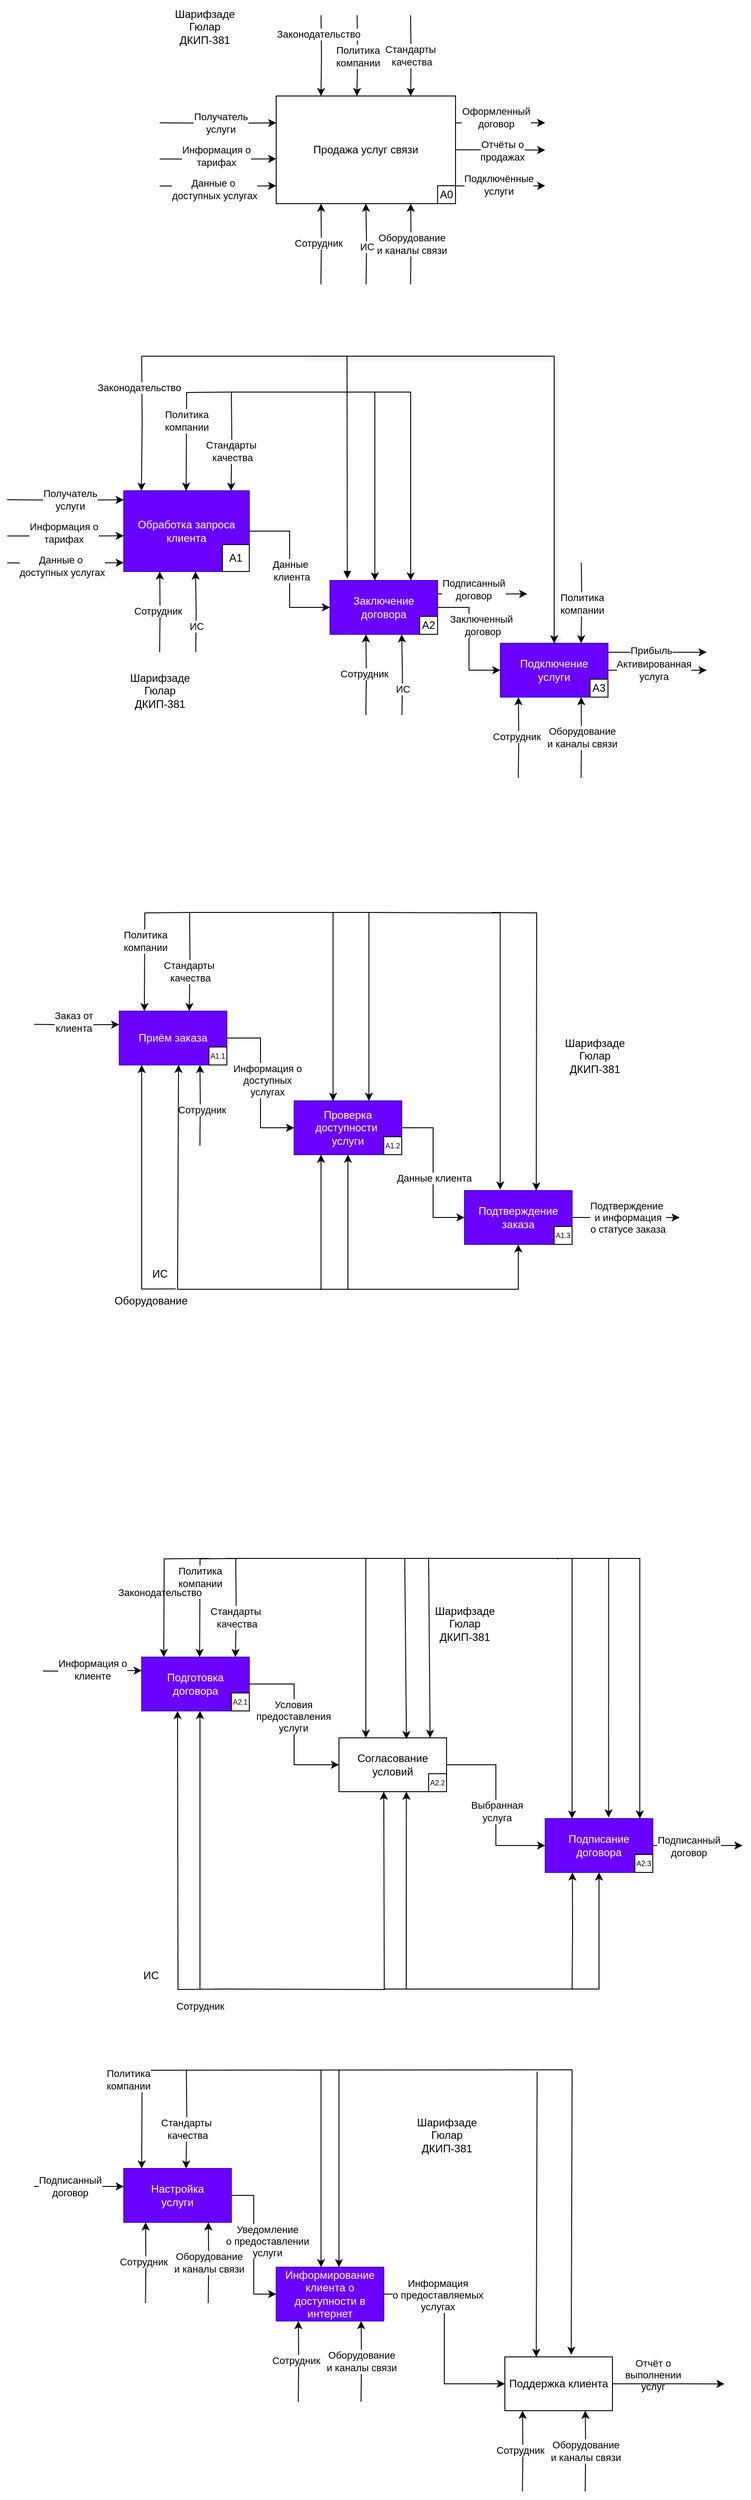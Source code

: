 <mxfile version="28.2.5">
  <diagram name="Страница — 1" id="G3icOcQDuMeUskTKLDhX">
    <mxGraphModel dx="1042" dy="572" grid="1" gridSize="10" guides="1" tooltips="1" connect="1" arrows="1" fold="1" page="1" pageScale="1" pageWidth="827" pageHeight="1169" math="0" shadow="0">
      <root>
        <mxCell id="0" />
        <mxCell id="1" parent="0" />
        <mxCell id="h8fee2QqCHXYw3uw9ic9-6" style="edgeStyle=orthogonalEdgeStyle;rounded=0;orthogonalLoop=1;jettySize=auto;html=1;exitX=0;exitY=0.25;exitDx=0;exitDy=0;entryX=0;entryY=0.25;entryDx=0;entryDy=0;" parent="1" target="h8fee2QqCHXYw3uw9ic9-1" edge="1">
          <mxGeometry relative="1" as="geometry">
            <mxPoint x="180" y="219.889" as="sourcePoint" />
          </mxGeometry>
        </mxCell>
        <mxCell id="h8fee2QqCHXYw3uw9ic9-7" value="Получатель&lt;div&gt;услуги&lt;/div&gt;" style="edgeLabel;html=1;align=center;verticalAlign=middle;resizable=0;points=[];" parent="h8fee2QqCHXYw3uw9ic9-6" vertex="1" connectable="0">
          <mxGeometry x="0.04" relative="1" as="geometry">
            <mxPoint as="offset" />
          </mxGeometry>
        </mxCell>
        <mxCell id="h8fee2QqCHXYw3uw9ic9-8" style="edgeStyle=orthogonalEdgeStyle;rounded=0;orthogonalLoop=1;jettySize=auto;html=1;exitX=0;exitY=0.5;exitDx=0;exitDy=0;entryX=0;entryY=0.5;entryDx=0;entryDy=0;" parent="1" edge="1">
          <mxGeometry relative="1" as="geometry">
            <mxPoint x="310" y="260" as="targetPoint" />
            <mxPoint x="180" y="260.259" as="sourcePoint" />
            <Array as="points">
              <mxPoint x="280" y="260" />
              <mxPoint x="280" y="260" />
            </Array>
          </mxGeometry>
        </mxCell>
        <mxCell id="h8fee2QqCHXYw3uw9ic9-10" value="Информация о&lt;div&gt;тарифах&lt;/div&gt;" style="edgeLabel;html=1;align=center;verticalAlign=middle;resizable=0;points=[];" parent="h8fee2QqCHXYw3uw9ic9-8" vertex="1" connectable="0">
          <mxGeometry x="-0.038" y="4" relative="1" as="geometry">
            <mxPoint as="offset" />
          </mxGeometry>
        </mxCell>
        <mxCell id="h8fee2QqCHXYw3uw9ic9-12" style="edgeStyle=orthogonalEdgeStyle;rounded=0;orthogonalLoop=1;jettySize=auto;html=1;exitX=0.75;exitY=0;exitDx=0;exitDy=0;entryX=0.75;entryY=0;entryDx=0;entryDy=0;" parent="1" target="h8fee2QqCHXYw3uw9ic9-1" edge="1">
          <mxGeometry relative="1" as="geometry">
            <mxPoint x="459.889" y="100" as="sourcePoint" />
          </mxGeometry>
        </mxCell>
        <mxCell id="h8fee2QqCHXYw3uw9ic9-13" value="Стандарты&amp;nbsp;&lt;div&gt;качества&lt;/div&gt;" style="edgeLabel;html=1;align=center;verticalAlign=middle;resizable=0;points=[];" parent="h8fee2QqCHXYw3uw9ic9-12" vertex="1" connectable="0">
          <mxGeometry x="-0.013" relative="1" as="geometry">
            <mxPoint as="offset" />
          </mxGeometry>
        </mxCell>
        <mxCell id="h8fee2QqCHXYw3uw9ic9-14" style="edgeStyle=orthogonalEdgeStyle;rounded=0;orthogonalLoop=1;jettySize=auto;html=1;exitX=0.5;exitY=0;exitDx=0;exitDy=0;entryX=0.5;entryY=0;entryDx=0;entryDy=0;" parent="1" edge="1">
          <mxGeometry relative="1" as="geometry">
            <mxPoint x="400" y="190" as="targetPoint" />
            <mxPoint x="400.259" y="100" as="sourcePoint" />
          </mxGeometry>
        </mxCell>
        <mxCell id="h8fee2QqCHXYw3uw9ic9-16" value="Политика&lt;div&gt;компании&lt;/div&gt;" style="edgeLabel;html=1;align=center;verticalAlign=middle;resizable=0;points=[];" parent="h8fee2QqCHXYw3uw9ic9-14" vertex="1" connectable="0">
          <mxGeometry x="0.015" relative="1" as="geometry">
            <mxPoint as="offset" />
          </mxGeometry>
        </mxCell>
        <mxCell id="h8fee2QqCHXYw3uw9ic9-15" style="edgeStyle=orthogonalEdgeStyle;rounded=0;orthogonalLoop=1;jettySize=auto;html=1;exitX=0.25;exitY=0;exitDx=0;exitDy=0;entryX=0.25;entryY=0;entryDx=0;entryDy=0;" parent="1" target="h8fee2QqCHXYw3uw9ic9-1" edge="1">
          <mxGeometry relative="1" as="geometry">
            <mxPoint x="360" y="100" as="sourcePoint" />
          </mxGeometry>
        </mxCell>
        <mxCell id="h8fee2QqCHXYw3uw9ic9-17" value="Законодательство" style="edgeLabel;html=1;align=center;verticalAlign=middle;resizable=0;points=[];" parent="h8fee2QqCHXYw3uw9ic9-15" vertex="1" connectable="0">
          <mxGeometry x="-0.532" y="-3" relative="1" as="geometry">
            <mxPoint as="offset" />
          </mxGeometry>
        </mxCell>
        <mxCell id="h8fee2QqCHXYw3uw9ic9-18" style="edgeStyle=orthogonalEdgeStyle;rounded=0;orthogonalLoop=1;jettySize=auto;html=1;exitX=0.25;exitY=1;exitDx=0;exitDy=0;entryX=0.25;entryY=1;entryDx=0;entryDy=0;" parent="1" target="h8fee2QqCHXYw3uw9ic9-1" edge="1">
          <mxGeometry relative="1" as="geometry">
            <mxPoint x="359.889" y="400" as="sourcePoint" />
          </mxGeometry>
        </mxCell>
        <mxCell id="h8fee2QqCHXYw3uw9ic9-19" value="Сотрудник" style="edgeLabel;html=1;align=center;verticalAlign=middle;resizable=0;points=[];" parent="h8fee2QqCHXYw3uw9ic9-18" vertex="1" connectable="0">
          <mxGeometry x="0.031" y="3" relative="1" as="geometry">
            <mxPoint as="offset" />
          </mxGeometry>
        </mxCell>
        <mxCell id="h8fee2QqCHXYw3uw9ic9-20" style="edgeStyle=orthogonalEdgeStyle;rounded=0;orthogonalLoop=1;jettySize=auto;html=1;exitX=0.5;exitY=1;exitDx=0;exitDy=0;entryX=0.5;entryY=1;entryDx=0;entryDy=0;" parent="1" target="h8fee2QqCHXYw3uw9ic9-1" edge="1">
          <mxGeometry relative="1" as="geometry">
            <mxPoint x="410.259" y="400" as="sourcePoint" />
          </mxGeometry>
        </mxCell>
        <mxCell id="h8fee2QqCHXYw3uw9ic9-21" value="ИС" style="edgeLabel;html=1;align=center;verticalAlign=middle;resizable=0;points=[];" parent="h8fee2QqCHXYw3uw9ic9-20" vertex="1" connectable="0">
          <mxGeometry x="0.003" y="3" relative="1" as="geometry">
            <mxPoint as="offset" />
          </mxGeometry>
        </mxCell>
        <mxCell id="h8fee2QqCHXYw3uw9ic9-22" style="edgeStyle=orthogonalEdgeStyle;rounded=0;orthogonalLoop=1;jettySize=auto;html=1;exitX=0.75;exitY=1;exitDx=0;exitDy=0;entryX=0.75;entryY=1;entryDx=0;entryDy=0;" parent="1" target="h8fee2QqCHXYw3uw9ic9-1" edge="1">
          <mxGeometry relative="1" as="geometry">
            <mxPoint x="459.889" y="400" as="sourcePoint" />
          </mxGeometry>
        </mxCell>
        <mxCell id="h8fee2QqCHXYw3uw9ic9-23" value="Оборудование&lt;div&gt;и каналы связи&lt;/div&gt;" style="edgeLabel;html=1;align=center;verticalAlign=middle;resizable=0;points=[];" parent="h8fee2QqCHXYw3uw9ic9-22" vertex="1" connectable="0">
          <mxGeometry x="-0.005" relative="1" as="geometry">
            <mxPoint as="offset" />
          </mxGeometry>
        </mxCell>
        <mxCell id="h8fee2QqCHXYw3uw9ic9-24" style="edgeStyle=orthogonalEdgeStyle;rounded=0;orthogonalLoop=1;jettySize=auto;html=1;exitX=1;exitY=0.25;exitDx=0;exitDy=0;" parent="1" source="h8fee2QqCHXYw3uw9ic9-1" edge="1">
          <mxGeometry relative="1" as="geometry">
            <mxPoint x="610" y="219.889" as="targetPoint" />
          </mxGeometry>
        </mxCell>
        <mxCell id="h8fee2QqCHXYw3uw9ic9-25" value="Оформленный&lt;div&gt;договор&lt;/div&gt;" style="edgeLabel;html=1;align=center;verticalAlign=middle;resizable=0;points=[];" parent="h8fee2QqCHXYw3uw9ic9-24" vertex="1" connectable="0">
          <mxGeometry x="-0.113" y="6" relative="1" as="geometry">
            <mxPoint as="offset" />
          </mxGeometry>
        </mxCell>
        <mxCell id="h8fee2QqCHXYw3uw9ic9-26" style="edgeStyle=orthogonalEdgeStyle;rounded=0;orthogonalLoop=1;jettySize=auto;html=1;exitX=1;exitY=0.5;exitDx=0;exitDy=0;" parent="1" source="h8fee2QqCHXYw3uw9ic9-1" edge="1">
          <mxGeometry relative="1" as="geometry">
            <mxPoint x="610" y="250.259" as="targetPoint" />
          </mxGeometry>
        </mxCell>
        <mxCell id="h8fee2QqCHXYw3uw9ic9-27" value="Отчёты о&lt;div&gt;продажах&lt;/div&gt;" style="edgeLabel;html=1;align=center;verticalAlign=middle;resizable=0;points=[];" parent="h8fee2QqCHXYw3uw9ic9-26" vertex="1" connectable="0">
          <mxGeometry x="0.055" y="2" relative="1" as="geometry">
            <mxPoint y="2" as="offset" />
          </mxGeometry>
        </mxCell>
        <mxCell id="h8fee2QqCHXYw3uw9ic9-28" style="edgeStyle=orthogonalEdgeStyle;rounded=0;orthogonalLoop=1;jettySize=auto;html=1;exitX=1;exitY=0.75;exitDx=0;exitDy=0;" parent="1" edge="1">
          <mxGeometry relative="1" as="geometry">
            <mxPoint x="610" y="289.999" as="targetPoint" />
            <mxPoint x="510" y="290.11" as="sourcePoint" />
          </mxGeometry>
        </mxCell>
        <mxCell id="h8fee2QqCHXYw3uw9ic9-29" value="Подключённые&lt;div&gt;услуги&lt;/div&gt;" style="edgeLabel;html=1;align=center;verticalAlign=middle;resizable=0;points=[];" parent="h8fee2QqCHXYw3uw9ic9-28" vertex="1" connectable="0">
          <mxGeometry x="-0.042" y="2" relative="1" as="geometry">
            <mxPoint as="offset" />
          </mxGeometry>
        </mxCell>
        <mxCell id="h8fee2QqCHXYw3uw9ic9-1" value="Продажа услуг связи" style="rounded=0;whiteSpace=wrap;html=1;" parent="1" vertex="1">
          <mxGeometry x="310" y="190" width="200" height="120" as="geometry" />
        </mxCell>
        <mxCell id="h8fee2QqCHXYw3uw9ic9-9" style="edgeStyle=orthogonalEdgeStyle;rounded=0;orthogonalLoop=1;jettySize=auto;html=1;exitX=0;exitY=0.5;exitDx=0;exitDy=0;" parent="1" edge="1">
          <mxGeometry relative="1" as="geometry">
            <mxPoint x="310" y="290" as="targetPoint" />
            <mxPoint x="180" y="290.259" as="sourcePoint" />
          </mxGeometry>
        </mxCell>
        <mxCell id="h8fee2QqCHXYw3uw9ic9-11" value="Данные о&amp;nbsp;&lt;div&gt;доступных услугах&lt;/div&gt;" style="edgeLabel;html=1;align=center;verticalAlign=middle;resizable=0;points=[];" parent="h8fee2QqCHXYw3uw9ic9-9" vertex="1" connectable="0">
          <mxGeometry x="-0.085" y="-3" relative="1" as="geometry">
            <mxPoint x="1" as="offset" />
          </mxGeometry>
        </mxCell>
        <mxCell id="h8fee2QqCHXYw3uw9ic9-30" value="А0" style="whiteSpace=wrap;html=1;aspect=fixed;" parent="1" vertex="1">
          <mxGeometry x="490" y="290" width="20" height="20" as="geometry" />
        </mxCell>
        <mxCell id="h8fee2QqCHXYw3uw9ic9-31" value="Шарифзаде&lt;div&gt;Гюлар&lt;/div&gt;&lt;div&gt;ДКИП-381&lt;/div&gt;" style="text;html=1;align=center;verticalAlign=middle;resizable=0;points=[];autosize=1;strokeColor=none;fillColor=none;" parent="1" vertex="1">
          <mxGeometry x="185" y="83" width="90" height="60" as="geometry" />
        </mxCell>
        <mxCell id="h8fee2QqCHXYw3uw9ic9-73" style="edgeStyle=orthogonalEdgeStyle;rounded=0;orthogonalLoop=1;jettySize=auto;html=1;exitX=1;exitY=0.5;exitDx=0;exitDy=0;entryX=0;entryY=0.5;entryDx=0;entryDy=0;" parent="1" source="h8fee2QqCHXYw3uw9ic9-32" target="h8fee2QqCHXYw3uw9ic9-35" edge="1">
          <mxGeometry relative="1" as="geometry" />
        </mxCell>
        <mxCell id="h8fee2QqCHXYw3uw9ic9-74" value="Данные&amp;nbsp;&lt;div&gt;клиента&lt;/div&gt;" style="edgeLabel;html=1;align=center;verticalAlign=middle;resizable=0;points=[];" parent="h8fee2QqCHXYw3uw9ic9-73" vertex="1" connectable="0">
          <mxGeometry x="0.015" y="2" relative="1" as="geometry">
            <mxPoint as="offset" />
          </mxGeometry>
        </mxCell>
        <mxCell id="h8fee2QqCHXYw3uw9ic9-32" value="Обработка запроса клиента" style="rounded=0;whiteSpace=wrap;html=1;fillColor=#6a00ff;fontColor=#ffffff;strokeColor=#3700CC;" parent="1" vertex="1">
          <mxGeometry x="140" y="630" width="140" height="90" as="geometry" />
        </mxCell>
        <mxCell id="h8fee2QqCHXYw3uw9ic9-67" style="edgeStyle=orthogonalEdgeStyle;rounded=0;orthogonalLoop=1;jettySize=auto;html=1;exitX=1;exitY=0.5;exitDx=0;exitDy=0;" parent="1" edge="1">
          <mxGeometry relative="1" as="geometry">
            <mxPoint x="790" y="810" as="targetPoint" />
            <mxPoint x="680" y="810" as="sourcePoint" />
          </mxGeometry>
        </mxCell>
        <mxCell id="h8fee2QqCHXYw3uw9ic9-68" value="Прибыль" style="edgeLabel;html=1;align=center;verticalAlign=middle;resizable=0;points=[];" parent="h8fee2QqCHXYw3uw9ic9-67" vertex="1" connectable="0">
          <mxGeometry x="-0.136" y="2" relative="1" as="geometry">
            <mxPoint as="offset" />
          </mxGeometry>
        </mxCell>
        <mxCell id="h8fee2QqCHXYw3uw9ic9-69" style="edgeStyle=orthogonalEdgeStyle;rounded=0;orthogonalLoop=1;jettySize=auto;html=1;exitX=1;exitY=0.5;exitDx=0;exitDy=0;" parent="1" source="h8fee2QqCHXYw3uw9ic9-34" edge="1">
          <mxGeometry relative="1" as="geometry">
            <mxPoint x="790" y="830" as="targetPoint" />
          </mxGeometry>
        </mxCell>
        <mxCell id="h8fee2QqCHXYw3uw9ic9-70" value="Активированная&lt;div&gt;услуга&lt;/div&gt;" style="edgeLabel;html=1;align=center;verticalAlign=middle;resizable=0;points=[];" parent="h8fee2QqCHXYw3uw9ic9-69" vertex="1" connectable="0">
          <mxGeometry x="-0.084" y="2" relative="1" as="geometry">
            <mxPoint y="2" as="offset" />
          </mxGeometry>
        </mxCell>
        <mxCell id="h8fee2QqCHXYw3uw9ic9-34" value="Подключение&lt;div&gt;услуги&lt;/div&gt;" style="rounded=0;whiteSpace=wrap;html=1;fillColor=#6a00ff;fontColor=#ffffff;strokeColor=#3700CC;" parent="1" vertex="1">
          <mxGeometry x="560" y="800" width="120" height="60" as="geometry" />
        </mxCell>
        <mxCell id="h8fee2QqCHXYw3uw9ic9-71" style="edgeStyle=orthogonalEdgeStyle;rounded=0;orthogonalLoop=1;jettySize=auto;html=1;exitX=1;exitY=0.25;exitDx=0;exitDy=0;" parent="1" source="h8fee2QqCHXYw3uw9ic9-35" edge="1">
          <mxGeometry relative="1" as="geometry">
            <mxPoint x="590" y="745" as="targetPoint" />
          </mxGeometry>
        </mxCell>
        <mxCell id="h8fee2QqCHXYw3uw9ic9-72" value="Подписанный&lt;div&gt;договор&lt;/div&gt;" style="edgeLabel;html=1;align=center;verticalAlign=middle;resizable=0;points=[];" parent="h8fee2QqCHXYw3uw9ic9-71" vertex="1" connectable="0">
          <mxGeometry x="-0.105" y="2" relative="1" as="geometry">
            <mxPoint x="-5" y="-3" as="offset" />
          </mxGeometry>
        </mxCell>
        <mxCell id="h8fee2QqCHXYw3uw9ic9-76" style="edgeStyle=orthogonalEdgeStyle;rounded=0;orthogonalLoop=1;jettySize=auto;html=1;exitX=1;exitY=0.5;exitDx=0;exitDy=0;entryX=0;entryY=0.5;entryDx=0;entryDy=0;" parent="1" source="h8fee2QqCHXYw3uw9ic9-35" target="h8fee2QqCHXYw3uw9ic9-34" edge="1">
          <mxGeometry relative="1" as="geometry" />
        </mxCell>
        <mxCell id="h8fee2QqCHXYw3uw9ic9-78" value="Заключенный&amp;nbsp;&lt;div&gt;договор&lt;/div&gt;" style="edgeLabel;html=1;align=center;verticalAlign=middle;resizable=0;points=[];" parent="h8fee2QqCHXYw3uw9ic9-76" vertex="1" connectable="0">
          <mxGeometry x="-0.023" y="-2" relative="1" as="geometry">
            <mxPoint x="17" y="-14" as="offset" />
          </mxGeometry>
        </mxCell>
        <mxCell id="h8fee2QqCHXYw3uw9ic9-35" value="Заключение договора" style="rounded=0;whiteSpace=wrap;html=1;fillColor=#6a00ff;fontColor=#ffffff;strokeColor=#3700CC;" parent="1" vertex="1">
          <mxGeometry x="370" y="730" width="120" height="60" as="geometry" />
        </mxCell>
        <mxCell id="h8fee2QqCHXYw3uw9ic9-89" style="edgeStyle=orthogonalEdgeStyle;rounded=0;orthogonalLoop=1;jettySize=auto;html=1;exitX=0;exitY=0.25;exitDx=0;exitDy=0;entryX=0;entryY=0.25;entryDx=0;entryDy=0;" parent="1" target="h8fee2QqCHXYw3uw9ic9-37" edge="1">
          <mxGeometry relative="1" as="geometry">
            <mxPoint x="40" y="1224.739" as="sourcePoint" />
          </mxGeometry>
        </mxCell>
        <mxCell id="h8fee2QqCHXYw3uw9ic9-90" value="Заказ от&lt;div&gt;клиента&lt;/div&gt;" style="edgeLabel;html=1;align=center;verticalAlign=middle;resizable=0;points=[];" parent="h8fee2QqCHXYw3uw9ic9-89" vertex="1" connectable="0">
          <mxGeometry x="-0.1" y="3" relative="1" as="geometry">
            <mxPoint x="1" as="offset" />
          </mxGeometry>
        </mxCell>
        <mxCell id="h8fee2QqCHXYw3uw9ic9-91" style="edgeStyle=orthogonalEdgeStyle;rounded=0;orthogonalLoop=1;jettySize=auto;html=1;exitX=1;exitY=0.5;exitDx=0;exitDy=0;entryX=0;entryY=0.5;entryDx=0;entryDy=0;" parent="1" source="h8fee2QqCHXYw3uw9ic9-37" target="h8fee2QqCHXYw3uw9ic9-87" edge="1">
          <mxGeometry relative="1" as="geometry" />
        </mxCell>
        <mxCell id="h8fee2QqCHXYw3uw9ic9-92" value="Информация о&lt;div&gt;доступных&lt;/div&gt;&lt;div&gt;услугах&lt;/div&gt;" style="edgeLabel;html=1;align=center;verticalAlign=middle;resizable=0;points=[];" parent="h8fee2QqCHXYw3uw9ic9-91" vertex="1" connectable="0">
          <mxGeometry x="-0.034" relative="1" as="geometry">
            <mxPoint x="7" as="offset" />
          </mxGeometry>
        </mxCell>
        <mxCell id="h8fee2QqCHXYw3uw9ic9-112" style="edgeStyle=orthogonalEdgeStyle;rounded=0;orthogonalLoop=1;jettySize=auto;html=1;exitX=0.75;exitY=1;exitDx=0;exitDy=0;entryX=0.75;entryY=1;entryDx=0;entryDy=0;" parent="1" target="h8fee2QqCHXYw3uw9ic9-37" edge="1">
          <mxGeometry relative="1" as="geometry">
            <mxPoint x="224.923" y="1360" as="sourcePoint" />
          </mxGeometry>
        </mxCell>
        <mxCell id="h8fee2QqCHXYw3uw9ic9-113" value="Сотрудник" style="edgeLabel;html=1;align=center;verticalAlign=middle;resizable=0;points=[];" parent="h8fee2QqCHXYw3uw9ic9-112" vertex="1" connectable="0">
          <mxGeometry x="-0.108" y="-1" relative="1" as="geometry">
            <mxPoint as="offset" />
          </mxGeometry>
        </mxCell>
        <mxCell id="h8fee2QqCHXYw3uw9ic9-37" value="Приём заказа" style="rounded=0;whiteSpace=wrap;html=1;fillColor=#6a00ff;fontColor=#ffffff;strokeColor=#3700CC;" parent="1" vertex="1">
          <mxGeometry x="135" y="1210" width="120" height="60" as="geometry" />
        </mxCell>
        <mxCell id="h8fee2QqCHXYw3uw9ic9-38" style="edgeStyle=orthogonalEdgeStyle;rounded=0;orthogonalLoop=1;jettySize=auto;html=1;exitX=0;exitY=0.25;exitDx=0;exitDy=0;entryX=0;entryY=0.25;entryDx=0;entryDy=0;" parent="1" edge="1">
          <mxGeometry relative="1" as="geometry">
            <mxPoint x="140" y="640.111" as="targetPoint" />
            <mxPoint x="10" y="640" as="sourcePoint" />
          </mxGeometry>
        </mxCell>
        <mxCell id="h8fee2QqCHXYw3uw9ic9-40" style="edgeStyle=orthogonalEdgeStyle;rounded=0;orthogonalLoop=1;jettySize=auto;html=1;exitX=0;exitY=0.5;exitDx=0;exitDy=0;entryX=0;entryY=0.5;entryDx=0;entryDy=0;" parent="1" edge="1">
          <mxGeometry relative="1" as="geometry">
            <mxPoint x="140" y="680.111" as="targetPoint" />
            <mxPoint x="10" y="680.37" as="sourcePoint" />
            <Array as="points">
              <mxPoint x="110" y="680.111" />
              <mxPoint x="110" y="680.111" />
            </Array>
          </mxGeometry>
        </mxCell>
        <mxCell id="h8fee2QqCHXYw3uw9ic9-41" value="Информация о&lt;div&gt;тарифах&lt;/div&gt;" style="edgeLabel;html=1;align=center;verticalAlign=middle;resizable=0;points=[];" parent="h8fee2QqCHXYw3uw9ic9-40" vertex="1" connectable="0">
          <mxGeometry x="-0.038" y="4" relative="1" as="geometry">
            <mxPoint as="offset" />
          </mxGeometry>
        </mxCell>
        <mxCell id="h8fee2QqCHXYw3uw9ic9-42" style="edgeStyle=orthogonalEdgeStyle;rounded=0;orthogonalLoop=1;jettySize=auto;html=1;exitX=0;exitY=0.5;exitDx=0;exitDy=0;" parent="1" edge="1">
          <mxGeometry relative="1" as="geometry">
            <mxPoint x="140" y="710.111" as="targetPoint" />
            <mxPoint x="10" y="710.37" as="sourcePoint" />
          </mxGeometry>
        </mxCell>
        <mxCell id="h8fee2QqCHXYw3uw9ic9-43" value="Данные о&amp;nbsp;&lt;div&gt;доступных услугах&lt;/div&gt;" style="edgeLabel;html=1;align=center;verticalAlign=middle;resizable=0;points=[];" parent="h8fee2QqCHXYw3uw9ic9-42" vertex="1" connectable="0">
          <mxGeometry x="-0.085" y="-3" relative="1" as="geometry">
            <mxPoint x="1" as="offset" />
          </mxGeometry>
        </mxCell>
        <mxCell id="h8fee2QqCHXYw3uw9ic9-44" style="edgeStyle=orthogonalEdgeStyle;rounded=0;orthogonalLoop=1;jettySize=auto;html=1;entryX=0.75;entryY=0;entryDx=0;entryDy=0;" parent="1" edge="1">
          <mxGeometry relative="1" as="geometry">
            <mxPoint x="259.69" y="630" as="targetPoint" />
            <mxPoint x="260" y="520" as="sourcePoint" />
          </mxGeometry>
        </mxCell>
        <mxCell id="h8fee2QqCHXYw3uw9ic9-45" value="Стандарты&amp;nbsp;&lt;div&gt;качества&lt;/div&gt;" style="edgeLabel;html=1;align=center;verticalAlign=middle;resizable=0;points=[];" parent="h8fee2QqCHXYw3uw9ic9-44" vertex="1" connectable="0">
          <mxGeometry x="-0.013" relative="1" as="geometry">
            <mxPoint y="11" as="offset" />
          </mxGeometry>
        </mxCell>
        <mxCell id="h8fee2QqCHXYw3uw9ic9-46" style="edgeStyle=orthogonalEdgeStyle;rounded=0;orthogonalLoop=1;jettySize=auto;html=1;entryX=0.5;entryY=0;entryDx=0;entryDy=0;" parent="1" edge="1">
          <mxGeometry relative="1" as="geometry">
            <mxPoint x="420.02" y="730" as="targetPoint" />
            <mxPoint x="420" y="520" as="sourcePoint" />
          </mxGeometry>
        </mxCell>
        <mxCell id="h8fee2QqCHXYw3uw9ic9-48" style="edgeStyle=orthogonalEdgeStyle;rounded=0;orthogonalLoop=1;jettySize=auto;html=1;entryX=0.25;entryY=0;entryDx=0;entryDy=0;" parent="1" edge="1">
          <mxGeometry relative="1" as="geometry">
            <mxPoint x="159.69" y="630" as="targetPoint" />
            <mxPoint x="160" y="480" as="sourcePoint" />
          </mxGeometry>
        </mxCell>
        <mxCell id="h8fee2QqCHXYw3uw9ic9-49" value="Законодательство" style="edgeLabel;html=1;align=center;verticalAlign=middle;resizable=0;points=[];" parent="h8fee2QqCHXYw3uw9ic9-48" vertex="1" connectable="0">
          <mxGeometry x="-0.532" y="-3" relative="1" as="geometry">
            <mxPoint as="offset" />
          </mxGeometry>
        </mxCell>
        <mxCell id="h8fee2QqCHXYw3uw9ic9-50" value="" style="endArrow=block;html=1;rounded=0;entryX=0.161;entryY=-0.033;entryDx=0;entryDy=0;entryPerimeter=0;endFill=1;" parent="1" target="h8fee2QqCHXYw3uw9ic9-35" edge="1">
          <mxGeometry width="50" height="50" relative="1" as="geometry">
            <mxPoint x="160" y="480" as="sourcePoint" />
            <mxPoint x="420" y="480" as="targetPoint" />
            <Array as="points">
              <mxPoint x="389" y="480" />
            </Array>
          </mxGeometry>
        </mxCell>
        <mxCell id="h8fee2QqCHXYw3uw9ic9-51" style="edgeStyle=orthogonalEdgeStyle;rounded=0;orthogonalLoop=1;jettySize=auto;html=1;exitX=0.5;exitY=0;exitDx=0;exitDy=0;entryX=0.5;entryY=0;entryDx=0;entryDy=0;" parent="1" edge="1">
          <mxGeometry relative="1" as="geometry">
            <mxPoint x="650" y="800" as="targetPoint" />
            <mxPoint x="650.259" y="710" as="sourcePoint" />
          </mxGeometry>
        </mxCell>
        <mxCell id="h8fee2QqCHXYw3uw9ic9-52" value="Политика&lt;div&gt;компании&lt;/div&gt;" style="edgeLabel;html=1;align=center;verticalAlign=middle;resizable=0;points=[];" parent="h8fee2QqCHXYw3uw9ic9-51" vertex="1" connectable="0">
          <mxGeometry x="0.015" relative="1" as="geometry">
            <mxPoint as="offset" />
          </mxGeometry>
        </mxCell>
        <mxCell id="h8fee2QqCHXYw3uw9ic9-55" style="edgeStyle=orthogonalEdgeStyle;rounded=0;orthogonalLoop=1;jettySize=auto;html=1;exitX=0.25;exitY=1;exitDx=0;exitDy=0;entryX=0.25;entryY=1;entryDx=0;entryDy=0;" parent="1" edge="1">
          <mxGeometry relative="1" as="geometry">
            <mxPoint x="180.111" y="720" as="targetPoint" />
            <mxPoint x="180" y="810" as="sourcePoint" />
          </mxGeometry>
        </mxCell>
        <mxCell id="h8fee2QqCHXYw3uw9ic9-56" value="Сотрудник" style="edgeLabel;html=1;align=center;verticalAlign=middle;resizable=0;points=[];" parent="h8fee2QqCHXYw3uw9ic9-55" vertex="1" connectable="0">
          <mxGeometry x="0.031" y="3" relative="1" as="geometry">
            <mxPoint as="offset" />
          </mxGeometry>
        </mxCell>
        <mxCell id="h8fee2QqCHXYw3uw9ic9-57" style="edgeStyle=orthogonalEdgeStyle;rounded=0;orthogonalLoop=1;jettySize=auto;html=1;exitX=0.5;exitY=1;exitDx=0;exitDy=0;entryX=0.5;entryY=1;entryDx=0;entryDy=0;" parent="1" edge="1">
          <mxGeometry relative="1" as="geometry">
            <mxPoint x="450.001" y="790" as="targetPoint" />
            <mxPoint x="450.26" y="880" as="sourcePoint" />
          </mxGeometry>
        </mxCell>
        <mxCell id="h8fee2QqCHXYw3uw9ic9-58" value="ИС" style="edgeLabel;html=1;align=center;verticalAlign=middle;resizable=0;points=[];" parent="h8fee2QqCHXYw3uw9ic9-57" vertex="1" connectable="0">
          <mxGeometry x="0.003" y="3" relative="1" as="geometry">
            <mxPoint x="3" y="16" as="offset" />
          </mxGeometry>
        </mxCell>
        <mxCell id="h8fee2QqCHXYw3uw9ic9-59" style="edgeStyle=orthogonalEdgeStyle;rounded=0;orthogonalLoop=1;jettySize=auto;html=1;exitX=0.75;exitY=1;exitDx=0;exitDy=0;entryX=0.75;entryY=1;entryDx=0;entryDy=0;" parent="1" edge="1">
          <mxGeometry relative="1" as="geometry">
            <mxPoint x="650.111" y="860" as="targetPoint" />
            <mxPoint x="650.0" y="950" as="sourcePoint" />
          </mxGeometry>
        </mxCell>
        <mxCell id="h8fee2QqCHXYw3uw9ic9-60" value="Оборудование&lt;div&gt;и каналы связи&lt;/div&gt;" style="edgeLabel;html=1;align=center;verticalAlign=middle;resizable=0;points=[];" parent="h8fee2QqCHXYw3uw9ic9-59" vertex="1" connectable="0">
          <mxGeometry x="-0.005" relative="1" as="geometry">
            <mxPoint as="offset" />
          </mxGeometry>
        </mxCell>
        <mxCell id="h8fee2QqCHXYw3uw9ic9-61" style="edgeStyle=orthogonalEdgeStyle;rounded=0;orthogonalLoop=1;jettySize=auto;html=1;exitX=0.25;exitY=1;exitDx=0;exitDy=0;entryX=0.25;entryY=1;entryDx=0;entryDy=0;" parent="1" edge="1">
          <mxGeometry relative="1" as="geometry">
            <mxPoint x="410.111" y="790" as="targetPoint" />
            <mxPoint x="410" y="880" as="sourcePoint" />
          </mxGeometry>
        </mxCell>
        <mxCell id="h8fee2QqCHXYw3uw9ic9-62" value="Сотрудник" style="edgeLabel;html=1;align=center;verticalAlign=middle;resizable=0;points=[];" parent="h8fee2QqCHXYw3uw9ic9-61" vertex="1" connectable="0">
          <mxGeometry x="0.031" y="3" relative="1" as="geometry">
            <mxPoint as="offset" />
          </mxGeometry>
        </mxCell>
        <mxCell id="h8fee2QqCHXYw3uw9ic9-63" style="edgeStyle=orthogonalEdgeStyle;rounded=0;orthogonalLoop=1;jettySize=auto;html=1;exitX=0.25;exitY=1;exitDx=0;exitDy=0;entryX=0.25;entryY=1;entryDx=0;entryDy=0;" parent="1" edge="1">
          <mxGeometry relative="1" as="geometry">
            <mxPoint x="580.111" y="860" as="targetPoint" />
            <mxPoint x="580" y="950" as="sourcePoint" />
          </mxGeometry>
        </mxCell>
        <mxCell id="h8fee2QqCHXYw3uw9ic9-64" value="Сотрудник" style="edgeLabel;html=1;align=center;verticalAlign=middle;resizable=0;points=[];" parent="h8fee2QqCHXYw3uw9ic9-63" vertex="1" connectable="0">
          <mxGeometry x="0.031" y="3" relative="1" as="geometry">
            <mxPoint as="offset" />
          </mxGeometry>
        </mxCell>
        <mxCell id="h8fee2QqCHXYw3uw9ic9-65" style="edgeStyle=orthogonalEdgeStyle;rounded=0;orthogonalLoop=1;jettySize=auto;html=1;exitX=0.5;exitY=1;exitDx=0;exitDy=0;entryX=0.5;entryY=1;entryDx=0;entryDy=0;" parent="1" edge="1">
          <mxGeometry relative="1" as="geometry">
            <mxPoint x="220" y="720" as="targetPoint" />
            <mxPoint x="220.259" y="810" as="sourcePoint" />
          </mxGeometry>
        </mxCell>
        <mxCell id="h8fee2QqCHXYw3uw9ic9-66" value="ИС" style="edgeLabel;html=1;align=center;verticalAlign=middle;resizable=0;points=[];" parent="h8fee2QqCHXYw3uw9ic9-65" vertex="1" connectable="0">
          <mxGeometry x="0.003" y="3" relative="1" as="geometry">
            <mxPoint x="3" y="16" as="offset" />
          </mxGeometry>
        </mxCell>
        <mxCell id="h8fee2QqCHXYw3uw9ic9-75" value="Получатель&lt;div&gt;услуги&lt;/div&gt;" style="edgeLabel;html=1;align=center;verticalAlign=middle;resizable=0;points=[];" parent="1" vertex="1" connectable="0">
          <mxGeometry x="80" y="640" as="geometry" />
        </mxCell>
        <mxCell id="h8fee2QqCHXYw3uw9ic9-79" value="" style="endArrow=classic;html=1;rounded=0;entryX=0.5;entryY=0;entryDx=0;entryDy=0;shadow=1;endFill=1;" parent="1" target="h8fee2QqCHXYw3uw9ic9-34" edge="1">
          <mxGeometry width="50" height="50" relative="1" as="geometry">
            <mxPoint x="340" y="480" as="sourcePoint" />
            <mxPoint x="580" y="740" as="targetPoint" />
            <Array as="points">
              <mxPoint x="620" y="480" />
            </Array>
          </mxGeometry>
        </mxCell>
        <mxCell id="h8fee2QqCHXYw3uw9ic9-80" value="" style="endArrow=classic;html=1;rounded=0;entryX=0.75;entryY=0;entryDx=0;entryDy=0;" parent="1" target="h8fee2QqCHXYw3uw9ic9-35" edge="1">
          <mxGeometry width="50" height="50" relative="1" as="geometry">
            <mxPoint x="260" y="520" as="sourcePoint" />
            <mxPoint x="440" y="630" as="targetPoint" />
            <Array as="points">
              <mxPoint x="460" y="520" />
            </Array>
          </mxGeometry>
        </mxCell>
        <mxCell id="h8fee2QqCHXYw3uw9ic9-81" style="edgeStyle=orthogonalEdgeStyle;rounded=0;orthogonalLoop=1;jettySize=auto;html=1;entryX=0.5;entryY=0;entryDx=0;entryDy=0;" parent="1" edge="1">
          <mxGeometry relative="1" as="geometry">
            <mxPoint x="209.6" y="630" as="targetPoint" />
            <mxPoint x="260" y="520" as="sourcePoint" />
          </mxGeometry>
        </mxCell>
        <mxCell id="h8fee2QqCHXYw3uw9ic9-82" value="Политика&lt;div&gt;компании&lt;/div&gt;" style="edgeLabel;html=1;align=center;verticalAlign=middle;resizable=0;points=[];" parent="h8fee2QqCHXYw3uw9ic9-81" vertex="1" connectable="0">
          <mxGeometry x="0.015" relative="1" as="geometry">
            <mxPoint as="offset" />
          </mxGeometry>
        </mxCell>
        <mxCell id="h8fee2QqCHXYw3uw9ic9-83" value="Шарифзаде&lt;div&gt;Гюлар&lt;/div&gt;&lt;div&gt;ДКИП-381&lt;/div&gt;" style="text;html=1;align=center;verticalAlign=middle;resizable=0;points=[];autosize=1;strokeColor=none;fillColor=none;" parent="1" vertex="1">
          <mxGeometry x="135" y="823" width="90" height="60" as="geometry" />
        </mxCell>
        <mxCell id="h8fee2QqCHXYw3uw9ic9-84" value="А1" style="whiteSpace=wrap;html=1;aspect=fixed;" parent="1" vertex="1">
          <mxGeometry x="250" y="690" width="30" height="30" as="geometry" />
        </mxCell>
        <mxCell id="h8fee2QqCHXYw3uw9ic9-85" value="А2" style="whiteSpace=wrap;html=1;aspect=fixed;" parent="1" vertex="1">
          <mxGeometry x="470" y="770" width="20" height="20" as="geometry" />
        </mxCell>
        <mxCell id="h8fee2QqCHXYw3uw9ic9-86" value="А3" style="whiteSpace=wrap;html=1;aspect=fixed;" parent="1" vertex="1">
          <mxGeometry x="660" y="840" width="20" height="20" as="geometry" />
        </mxCell>
        <mxCell id="h8fee2QqCHXYw3uw9ic9-93" style="edgeStyle=orthogonalEdgeStyle;rounded=0;orthogonalLoop=1;jettySize=auto;html=1;exitX=1;exitY=0.5;exitDx=0;exitDy=0;entryX=0;entryY=0.5;entryDx=0;entryDy=0;" parent="1" source="h8fee2QqCHXYw3uw9ic9-87" target="h8fee2QqCHXYw3uw9ic9-88" edge="1">
          <mxGeometry relative="1" as="geometry" />
        </mxCell>
        <mxCell id="h8fee2QqCHXYw3uw9ic9-94" value="Данные клиента" style="edgeLabel;html=1;align=center;verticalAlign=middle;resizable=0;points=[];" parent="h8fee2QqCHXYw3uw9ic9-93" vertex="1" connectable="0">
          <mxGeometry x="0.067" y="1" relative="1" as="geometry">
            <mxPoint as="offset" />
          </mxGeometry>
        </mxCell>
        <mxCell id="h8fee2QqCHXYw3uw9ic9-87" value="Проверка доступности&amp;nbsp;&lt;div&gt;услуги&lt;/div&gt;" style="rounded=0;whiteSpace=wrap;html=1;fillColor=#6a00ff;fontColor=#ffffff;strokeColor=#3700CC;" parent="1" vertex="1">
          <mxGeometry x="330" y="1310" width="120" height="60" as="geometry" />
        </mxCell>
        <mxCell id="h8fee2QqCHXYw3uw9ic9-105" style="edgeStyle=orthogonalEdgeStyle;rounded=0;orthogonalLoop=1;jettySize=auto;html=1;exitX=1;exitY=0.5;exitDx=0;exitDy=0;" parent="1" source="h8fee2QqCHXYw3uw9ic9-88" edge="1">
          <mxGeometry relative="1" as="geometry">
            <mxPoint x="760" y="1440.0" as="targetPoint" />
          </mxGeometry>
        </mxCell>
        <mxCell id="h8fee2QqCHXYw3uw9ic9-106" value="Подтверждение&amp;nbsp;&lt;div&gt;и информация&lt;/div&gt;&lt;div&gt;о статусе заказа&lt;/div&gt;" style="edgeLabel;html=1;align=center;verticalAlign=middle;resizable=0;points=[];" parent="h8fee2QqCHXYw3uw9ic9-105" vertex="1" connectable="0">
          <mxGeometry x="0.041" y="1" relative="1" as="geometry">
            <mxPoint as="offset" />
          </mxGeometry>
        </mxCell>
        <mxCell id="h8fee2QqCHXYw3uw9ic9-88" value="Подтверждение&lt;div&gt;заказа&lt;/div&gt;" style="rounded=0;whiteSpace=wrap;html=1;fillColor=#6a00ff;fontColor=#ffffff;strokeColor=#3700CC;" parent="1" vertex="1">
          <mxGeometry x="520" y="1410" width="120" height="60" as="geometry" />
        </mxCell>
        <mxCell id="h8fee2QqCHXYw3uw9ic9-96" style="edgeStyle=orthogonalEdgeStyle;rounded=0;orthogonalLoop=1;jettySize=auto;html=1;entryX=0.75;entryY=0;entryDx=0;entryDy=0;" parent="1" edge="1">
          <mxGeometry relative="1" as="geometry">
            <mxPoint x="213.09" y="1210" as="targetPoint" />
            <mxPoint x="213.4" y="1100" as="sourcePoint" />
          </mxGeometry>
        </mxCell>
        <mxCell id="h8fee2QqCHXYw3uw9ic9-97" value="Стандарты&amp;nbsp;&lt;div&gt;качества&lt;/div&gt;" style="edgeLabel;html=1;align=center;verticalAlign=middle;resizable=0;points=[];" parent="h8fee2QqCHXYw3uw9ic9-96" vertex="1" connectable="0">
          <mxGeometry x="-0.013" relative="1" as="geometry">
            <mxPoint y="11" as="offset" />
          </mxGeometry>
        </mxCell>
        <mxCell id="h8fee2QqCHXYw3uw9ic9-98" style="edgeStyle=orthogonalEdgeStyle;rounded=0;orthogonalLoop=1;jettySize=auto;html=1;entryX=0.5;entryY=0;entryDx=0;entryDy=0;" parent="1" edge="1">
          <mxGeometry relative="1" as="geometry">
            <mxPoint x="373.42" y="1310" as="targetPoint" />
            <mxPoint x="373.4" y="1100" as="sourcePoint" />
          </mxGeometry>
        </mxCell>
        <mxCell id="h8fee2QqCHXYw3uw9ic9-99" value="" style="endArrow=classic;html=1;rounded=0;entryX=0.75;entryY=0;entryDx=0;entryDy=0;" parent="1" edge="1">
          <mxGeometry width="50" height="50" relative="1" as="geometry">
            <mxPoint x="213.4" y="1100" as="sourcePoint" />
            <mxPoint x="413.4" y="1310" as="targetPoint" />
            <Array as="points">
              <mxPoint x="413.4" y="1100" />
            </Array>
          </mxGeometry>
        </mxCell>
        <mxCell id="h8fee2QqCHXYw3uw9ic9-100" style="edgeStyle=orthogonalEdgeStyle;rounded=0;orthogonalLoop=1;jettySize=auto;html=1;entryX=0.5;entryY=0;entryDx=0;entryDy=0;" parent="1" edge="1">
          <mxGeometry relative="1" as="geometry">
            <mxPoint x="163" y="1210" as="targetPoint" />
            <mxPoint x="213.4" y="1100" as="sourcePoint" />
          </mxGeometry>
        </mxCell>
        <mxCell id="h8fee2QqCHXYw3uw9ic9-101" value="Политика&lt;div&gt;компании&lt;/div&gt;" style="edgeLabel;html=1;align=center;verticalAlign=middle;resizable=0;points=[];" parent="h8fee2QqCHXYw3uw9ic9-100" vertex="1" connectable="0">
          <mxGeometry x="0.015" relative="1" as="geometry">
            <mxPoint as="offset" />
          </mxGeometry>
        </mxCell>
        <mxCell id="h8fee2QqCHXYw3uw9ic9-103" style="edgeStyle=orthogonalEdgeStyle;rounded=0;orthogonalLoop=1;jettySize=auto;html=1;entryX=0.332;entryY=-0.019;entryDx=0;entryDy=0;entryPerimeter=0;" parent="1" target="h8fee2QqCHXYw3uw9ic9-88" edge="1">
          <mxGeometry relative="1" as="geometry">
            <mxPoint x="560" y="1360" as="targetPoint" />
            <mxPoint x="410" y="1100" as="sourcePoint" />
          </mxGeometry>
        </mxCell>
        <mxCell id="h8fee2QqCHXYw3uw9ic9-104" style="edgeStyle=orthogonalEdgeStyle;rounded=0;orthogonalLoop=1;jettySize=auto;html=1;entryX=0.5;entryY=0;entryDx=0;entryDy=0;" parent="1" edge="1">
          <mxGeometry relative="1" as="geometry">
            <mxPoint x="600.02" y="1410" as="targetPoint" />
            <mxPoint x="550" y="1100" as="sourcePoint" />
          </mxGeometry>
        </mxCell>
        <mxCell id="h8fee2QqCHXYw3uw9ic9-107" value="" style="endArrow=classic;startArrow=classic;html=1;rounded=0;exitX=0.551;exitY=0.997;exitDx=0;exitDy=0;entryX=0.5;entryY=1;entryDx=0;entryDy=0;exitPerimeter=0;" parent="1" source="h8fee2QqCHXYw3uw9ic9-37" target="h8fee2QqCHXYw3uw9ic9-88" edge="1">
          <mxGeometry width="50" height="50" relative="1" as="geometry">
            <mxPoint x="340" y="1320" as="sourcePoint" />
            <mxPoint x="390" y="1270" as="targetPoint" />
            <Array as="points">
              <mxPoint x="200" y="1520" />
              <mxPoint x="580" y="1520" />
            </Array>
          </mxGeometry>
        </mxCell>
        <mxCell id="h8fee2QqCHXYw3uw9ic9-108" value="" style="endArrow=classic;html=1;rounded=0;entryX=0.5;entryY=1;entryDx=0;entryDy=0;" parent="1" target="h8fee2QqCHXYw3uw9ic9-87" edge="1">
          <mxGeometry width="50" height="50" relative="1" as="geometry">
            <mxPoint x="390" y="1520" as="sourcePoint" />
            <mxPoint x="390" y="1270" as="targetPoint" />
          </mxGeometry>
        </mxCell>
        <mxCell id="h8fee2QqCHXYw3uw9ic9-109" value="ИС" style="text;html=1;align=center;verticalAlign=middle;resizable=0;points=[];autosize=1;strokeColor=none;fillColor=none;" parent="1" vertex="1">
          <mxGeometry x="160" y="1488" width="40" height="30" as="geometry" />
        </mxCell>
        <mxCell id="h8fee2QqCHXYw3uw9ic9-110" style="edgeStyle=orthogonalEdgeStyle;rounded=0;orthogonalLoop=1;jettySize=auto;html=1;entryX=0.5;entryY=0;entryDx=0;entryDy=0;exitX=0.95;exitY=1.056;exitDx=0;exitDy=0;exitPerimeter=0;" parent="1" source="h8fee2QqCHXYw3uw9ic9-109" edge="1">
          <mxGeometry relative="1" as="geometry">
            <mxPoint x="160.0" y="1270" as="targetPoint" />
            <mxPoint x="160.02" y="1480" as="sourcePoint" />
            <Array as="points">
              <mxPoint x="160" y="1520" />
            </Array>
          </mxGeometry>
        </mxCell>
        <mxCell id="h8fee2QqCHXYw3uw9ic9-111" style="edgeStyle=orthogonalEdgeStyle;rounded=0;orthogonalLoop=1;jettySize=auto;html=1;entryX=0.5;entryY=0;entryDx=0;entryDy=0;" parent="1" edge="1">
          <mxGeometry relative="1" as="geometry">
            <mxPoint x="360" y="1370" as="targetPoint" />
            <mxPoint x="360" y="1520" as="sourcePoint" />
          </mxGeometry>
        </mxCell>
        <mxCell id="h8fee2QqCHXYw3uw9ic9-114" value="Оборудование" style="text;html=1;align=center;verticalAlign=middle;resizable=0;points=[];autosize=1;strokeColor=none;fillColor=none;" parent="1" vertex="1">
          <mxGeometry x="115" y="1518" width="110" height="30" as="geometry" />
        </mxCell>
        <mxCell id="h8fee2QqCHXYw3uw9ic9-115" value="А1.1" style="whiteSpace=wrap;html=1;aspect=fixed;fontSize=8;" parent="1" vertex="1">
          <mxGeometry x="235" y="1250" width="20" height="20" as="geometry" />
        </mxCell>
        <mxCell id="h8fee2QqCHXYw3uw9ic9-116" value="А1.2" style="whiteSpace=wrap;html=1;aspect=fixed;fontSize=8;" parent="1" vertex="1">
          <mxGeometry x="430" y="1350" width="20" height="20" as="geometry" />
        </mxCell>
        <mxCell id="h8fee2QqCHXYw3uw9ic9-117" value="А1.3" style="whiteSpace=wrap;html=1;aspect=fixed;fontSize=8;" parent="1" vertex="1">
          <mxGeometry x="620" y="1450" width="20" height="20" as="geometry" />
        </mxCell>
        <mxCell id="h8fee2QqCHXYw3uw9ic9-118" value="Шарифзаде&lt;div&gt;Гюлар&lt;/div&gt;&lt;div&gt;ДКИП-381&lt;/div&gt;" style="text;html=1;align=center;verticalAlign=middle;resizable=0;points=[];autosize=1;strokeColor=none;fillColor=none;" parent="1" vertex="1">
          <mxGeometry x="620" y="1230" width="90" height="60" as="geometry" />
        </mxCell>
        <mxCell id="h8fee2QqCHXYw3uw9ic9-122" style="edgeStyle=orthogonalEdgeStyle;rounded=0;orthogonalLoop=1;jettySize=auto;html=1;exitX=0;exitY=0.25;exitDx=0;exitDy=0;entryX=0;entryY=0.25;entryDx=0;entryDy=0;" parent="1" target="h8fee2QqCHXYw3uw9ic9-119" edge="1">
          <mxGeometry relative="1" as="geometry">
            <mxPoint x="50" y="1945.455" as="sourcePoint" />
          </mxGeometry>
        </mxCell>
        <mxCell id="h8fee2QqCHXYw3uw9ic9-123" value="Информация о&lt;div&gt;клиенте&lt;/div&gt;" style="edgeLabel;html=1;align=center;verticalAlign=middle;resizable=0;points=[];" parent="h8fee2QqCHXYw3uw9ic9-122" vertex="1" connectable="0">
          <mxGeometry x="-0.021" y="2" relative="1" as="geometry">
            <mxPoint as="offset" />
          </mxGeometry>
        </mxCell>
        <mxCell id="h8fee2QqCHXYw3uw9ic9-124" style="edgeStyle=orthogonalEdgeStyle;rounded=0;orthogonalLoop=1;jettySize=auto;html=1;exitX=1;exitY=0.5;exitDx=0;exitDy=0;entryX=0;entryY=0.5;entryDx=0;entryDy=0;" parent="1" source="h8fee2QqCHXYw3uw9ic9-119" target="h8fee2QqCHXYw3uw9ic9-121" edge="1">
          <mxGeometry relative="1" as="geometry" />
        </mxCell>
        <mxCell id="h8fee2QqCHXYw3uw9ic9-125" value="Условия&lt;div&gt;предоставления&lt;div&gt;услуги&lt;/div&gt;&lt;/div&gt;" style="edgeLabel;html=1;align=center;verticalAlign=middle;resizable=0;points=[];" parent="h8fee2QqCHXYw3uw9ic9-124" vertex="1" connectable="0">
          <mxGeometry x="-0.097" y="-1" relative="1" as="geometry">
            <mxPoint as="offset" />
          </mxGeometry>
        </mxCell>
        <mxCell id="h8fee2QqCHXYw3uw9ic9-119" value="Подготовка&lt;div&gt;договора&lt;/div&gt;" style="rounded=0;whiteSpace=wrap;html=1;fillColor=#6a00ff;fontColor=#ffffff;strokeColor=#3700CC;" parent="1" vertex="1">
          <mxGeometry x="160" y="1930" width="120" height="60" as="geometry" />
        </mxCell>
        <mxCell id="h8fee2QqCHXYw3uw9ic9-159" style="edgeStyle=orthogonalEdgeStyle;rounded=0;orthogonalLoop=1;jettySize=auto;html=1;exitX=1;exitY=0.5;exitDx=0;exitDy=0;" parent="1" source="h8fee2QqCHXYw3uw9ic9-120" edge="1">
          <mxGeometry relative="1" as="geometry">
            <mxPoint x="830" y="2140" as="targetPoint" />
          </mxGeometry>
        </mxCell>
        <mxCell id="h8fee2QqCHXYw3uw9ic9-160" value="Подписанный&lt;div&gt;договор&lt;/div&gt;" style="edgeLabel;html=1;align=center;verticalAlign=middle;resizable=0;points=[];" parent="h8fee2QqCHXYw3uw9ic9-159" vertex="1" connectable="0">
          <mxGeometry x="0.1" y="1" relative="1" as="geometry">
            <mxPoint x="-15" y="1" as="offset" />
          </mxGeometry>
        </mxCell>
        <mxCell id="h8fee2QqCHXYw3uw9ic9-120" value="Подписание&lt;div&gt;договора&lt;/div&gt;" style="rounded=0;whiteSpace=wrap;html=1;fillColor=#6a00ff;fontColor=#ffffff;strokeColor=#3700CC;" parent="1" vertex="1">
          <mxGeometry x="610" y="2110" width="120" height="60" as="geometry" />
        </mxCell>
        <mxCell id="h8fee2QqCHXYw3uw9ic9-126" style="edgeStyle=orthogonalEdgeStyle;rounded=0;orthogonalLoop=1;jettySize=auto;html=1;exitX=1;exitY=0.5;exitDx=0;exitDy=0;entryX=0;entryY=0.5;entryDx=0;entryDy=0;" parent="1" source="h8fee2QqCHXYw3uw9ic9-121" target="h8fee2QqCHXYw3uw9ic9-120" edge="1">
          <mxGeometry relative="1" as="geometry" />
        </mxCell>
        <mxCell id="h8fee2QqCHXYw3uw9ic9-127" value="Выбранная&lt;div&gt;услуга&lt;/div&gt;" style="edgeLabel;html=1;align=center;verticalAlign=middle;resizable=0;points=[];" parent="h8fee2QqCHXYw3uw9ic9-126" vertex="1" connectable="0">
          <mxGeometry x="0.063" y="1" relative="1" as="geometry">
            <mxPoint as="offset" />
          </mxGeometry>
        </mxCell>
        <mxCell id="h8fee2QqCHXYw3uw9ic9-121" value="Согласование&lt;div&gt;условий&lt;/div&gt;" style="rounded=0;whiteSpace=wrap;html=1;" parent="1" vertex="1">
          <mxGeometry x="380" y="2020" width="120" height="60" as="geometry" />
        </mxCell>
        <mxCell id="h8fee2QqCHXYw3uw9ic9-135" style="edgeStyle=orthogonalEdgeStyle;rounded=0;orthogonalLoop=1;jettySize=auto;html=1;entryX=0.75;entryY=0;entryDx=0;entryDy=0;" parent="1" edge="1">
          <mxGeometry relative="1" as="geometry">
            <mxPoint x="264.55" y="1930" as="targetPoint" />
            <mxPoint x="264.86" y="1820" as="sourcePoint" />
          </mxGeometry>
        </mxCell>
        <mxCell id="h8fee2QqCHXYw3uw9ic9-136" value="Стандарты&amp;nbsp;&lt;div&gt;качества&lt;/div&gt;" style="edgeLabel;html=1;align=center;verticalAlign=middle;resizable=0;points=[];" parent="h8fee2QqCHXYw3uw9ic9-135" vertex="1" connectable="0">
          <mxGeometry x="-0.013" relative="1" as="geometry">
            <mxPoint y="11" as="offset" />
          </mxGeometry>
        </mxCell>
        <mxCell id="h8fee2QqCHXYw3uw9ic9-137" style="edgeStyle=orthogonalEdgeStyle;rounded=0;orthogonalLoop=1;jettySize=auto;html=1;entryX=0.25;entryY=0;entryDx=0;entryDy=0;" parent="1" target="h8fee2QqCHXYw3uw9ic9-121" edge="1">
          <mxGeometry relative="1" as="geometry">
            <mxPoint x="413.4" y="2030" as="targetPoint" />
            <mxPoint x="413.38" y="1820" as="sourcePoint" />
            <Array as="points">
              <mxPoint x="410" y="1820" />
            </Array>
          </mxGeometry>
        </mxCell>
        <mxCell id="h8fee2QqCHXYw3uw9ic9-138" value="" style="endArrow=classic;html=1;rounded=0;entryX=0.627;entryY=0.024;entryDx=0;entryDy=0;entryPerimeter=0;" parent="1" target="h8fee2QqCHXYw3uw9ic9-121" edge="1">
          <mxGeometry width="50" height="50" relative="1" as="geometry">
            <mxPoint x="253.38" y="1820" as="sourcePoint" />
            <mxPoint x="453.38" y="2030" as="targetPoint" />
            <Array as="points">
              <mxPoint x="453.38" y="1820" />
            </Array>
          </mxGeometry>
        </mxCell>
        <mxCell id="h8fee2QqCHXYw3uw9ic9-139" style="edgeStyle=orthogonalEdgeStyle;rounded=0;orthogonalLoop=1;jettySize=auto;html=1;entryX=0.5;entryY=0;entryDx=0;entryDy=0;" parent="1" edge="1">
          <mxGeometry relative="1" as="geometry">
            <mxPoint x="224.6" y="1930" as="targetPoint" />
            <mxPoint x="275.0" y="1820" as="sourcePoint" />
          </mxGeometry>
        </mxCell>
        <mxCell id="h8fee2QqCHXYw3uw9ic9-140" value="Политика&lt;div&gt;компании&lt;/div&gt;" style="edgeLabel;html=1;align=center;verticalAlign=middle;resizable=0;points=[];" parent="h8fee2QqCHXYw3uw9ic9-139" vertex="1" connectable="0">
          <mxGeometry x="0.015" relative="1" as="geometry">
            <mxPoint y="-11" as="offset" />
          </mxGeometry>
        </mxCell>
        <mxCell id="h8fee2QqCHXYw3uw9ic9-141" style="edgeStyle=orthogonalEdgeStyle;rounded=0;orthogonalLoop=1;jettySize=auto;html=1;" parent="1" edge="1">
          <mxGeometry relative="1" as="geometry">
            <mxPoint x="640" y="2110" as="targetPoint" />
            <mxPoint x="449.98" y="1820" as="sourcePoint" />
            <Array as="points">
              <mxPoint x="640" y="1820" />
            </Array>
          </mxGeometry>
        </mxCell>
        <mxCell id="h8fee2QqCHXYw3uw9ic9-142" style="edgeStyle=orthogonalEdgeStyle;rounded=0;orthogonalLoop=1;jettySize=auto;html=1;entryX=0.589;entryY=-0.021;entryDx=0;entryDy=0;entryPerimeter=0;" parent="1" target="h8fee2QqCHXYw3uw9ic9-120" edge="1">
          <mxGeometry relative="1" as="geometry">
            <mxPoint x="680" y="2100" as="targetPoint" />
            <mxPoint x="589.98" y="1820" as="sourcePoint" />
            <Array as="points">
              <mxPoint x="681" y="1820" />
            </Array>
          </mxGeometry>
        </mxCell>
        <mxCell id="h8fee2QqCHXYw3uw9ic9-145" style="edgeStyle=orthogonalEdgeStyle;rounded=0;orthogonalLoop=1;jettySize=auto;html=1;entryX=0.75;entryY=0;entryDx=0;entryDy=0;" parent="1" edge="1">
          <mxGeometry relative="1" as="geometry">
            <mxPoint x="640.33" y="2170" as="targetPoint" />
            <mxPoint x="640" y="2300" as="sourcePoint" />
          </mxGeometry>
        </mxCell>
        <mxCell id="h8fee2QqCHXYw3uw9ic9-147" style="edgeStyle=orthogonalEdgeStyle;rounded=0;orthogonalLoop=1;jettySize=auto;html=1;entryX=0.5;entryY=0;entryDx=0;entryDy=0;" parent="1" edge="1">
          <mxGeometry relative="1" as="geometry">
            <mxPoint x="225" y="1990" as="targetPoint" />
            <mxPoint x="225" y="2300" as="sourcePoint" />
          </mxGeometry>
        </mxCell>
        <mxCell id="h8fee2QqCHXYw3uw9ic9-148" value="" style="endArrow=classic;html=1;rounded=0;entryX=0.5;entryY=1;entryDx=0;entryDy=0;" parent="1" target="h8fee2QqCHXYw3uw9ic9-120" edge="1">
          <mxGeometry width="50" height="50" relative="1" as="geometry">
            <mxPoint x="430" y="2300" as="sourcePoint" />
            <mxPoint x="620" y="2250" as="targetPoint" />
            <Array as="points">
              <mxPoint x="670" y="2300" />
            </Array>
          </mxGeometry>
        </mxCell>
        <mxCell id="h8fee2QqCHXYw3uw9ic9-149" style="edgeStyle=orthogonalEdgeStyle;rounded=0;orthogonalLoop=1;jettySize=auto;html=1;entryX=0.5;entryY=0;entryDx=0;entryDy=0;" parent="1" edge="1">
          <mxGeometry relative="1" as="geometry">
            <mxPoint x="455.2" y="2080" as="targetPoint" />
            <mxPoint x="455" y="2300" as="sourcePoint" />
            <Array as="points">
              <mxPoint x="455" y="2210" />
              <mxPoint x="455" y="2210" />
            </Array>
          </mxGeometry>
        </mxCell>
        <mxCell id="h8fee2QqCHXYw3uw9ic9-162" value="Сотрудник" style="edgeLabel;html=1;align=center;verticalAlign=middle;resizable=0;points=[];" parent="h8fee2QqCHXYw3uw9ic9-149" vertex="1" connectable="0">
          <mxGeometry x="0.172" y="2" relative="1" as="geometry">
            <mxPoint x="-228" y="148" as="offset" />
          </mxGeometry>
        </mxCell>
        <mxCell id="h8fee2QqCHXYw3uw9ic9-151" style="edgeStyle=orthogonalEdgeStyle;rounded=0;orthogonalLoop=1;jettySize=auto;html=1;entryX=0.332;entryY=-0.019;entryDx=0;entryDy=0;entryPerimeter=0;" parent="1" edge="1">
          <mxGeometry relative="1" as="geometry">
            <mxPoint x="430" y="2080" as="targetPoint" />
            <mxPoint x="240" y="2300" as="sourcePoint" />
          </mxGeometry>
        </mxCell>
        <mxCell id="h8fee2QqCHXYw3uw9ic9-152" style="edgeStyle=orthogonalEdgeStyle;rounded=0;orthogonalLoop=1;jettySize=auto;html=1;entryX=0.5;entryY=0;entryDx=0;entryDy=0;" parent="1" edge="1">
          <mxGeometry relative="1" as="geometry">
            <mxPoint x="199.98" y="1990" as="targetPoint" />
            <mxPoint x="250" y="2300" as="sourcePoint" />
          </mxGeometry>
        </mxCell>
        <mxCell id="h8fee2QqCHXYw3uw9ic9-153" value="" style="endArrow=classic;html=1;rounded=0;entryX=0.627;entryY=0.024;entryDx=0;entryDy=0;entryPerimeter=0;" parent="1" edge="1">
          <mxGeometry width="50" height="50" relative="1" as="geometry">
            <mxPoint x="480" y="1820" as="sourcePoint" />
            <mxPoint x="481.62" y="2020" as="targetPoint" />
            <Array as="points">
              <mxPoint x="480" y="1819" />
            </Array>
          </mxGeometry>
        </mxCell>
        <mxCell id="h8fee2QqCHXYw3uw9ic9-154" value="Законодательство" style="edgeLabel;html=1;align=center;verticalAlign=middle;resizable=0;points=[];" parent="h8fee2QqCHXYw3uw9ic9-153" vertex="1" connectable="0">
          <mxGeometry x="0.518" y="-1" relative="1" as="geometry">
            <mxPoint x="-300" y="-114" as="offset" />
          </mxGeometry>
        </mxCell>
        <mxCell id="h8fee2QqCHXYw3uw9ic9-155" style="edgeStyle=orthogonalEdgeStyle;rounded=0;orthogonalLoop=1;jettySize=auto;html=1;entryX=0.589;entryY=-0.021;entryDx=0;entryDy=0;entryPerimeter=0;" parent="1" edge="1">
          <mxGeometry relative="1" as="geometry">
            <mxPoint x="715.51" y="2110" as="targetPoint" />
            <mxPoint x="624.49" y="1821" as="sourcePoint" />
            <Array as="points">
              <mxPoint x="625" y="1820" />
              <mxPoint x="716" y="1820" />
            </Array>
          </mxGeometry>
        </mxCell>
        <mxCell id="h8fee2QqCHXYw3uw9ic9-157" style="edgeStyle=orthogonalEdgeStyle;rounded=0;orthogonalLoop=1;jettySize=auto;html=1;entryX=0.5;entryY=0;entryDx=0;entryDy=0;" parent="1" edge="1">
          <mxGeometry relative="1" as="geometry">
            <mxPoint x="184.6" y="1930" as="targetPoint" />
            <mxPoint x="235.0" y="1820" as="sourcePoint" />
          </mxGeometry>
        </mxCell>
        <mxCell id="h8fee2QqCHXYw3uw9ic9-161" value="ИС" style="text;html=1;align=center;verticalAlign=middle;resizable=0;points=[];autosize=1;strokeColor=none;fillColor=none;" parent="1" vertex="1">
          <mxGeometry x="150" y="2270" width="40" height="30" as="geometry" />
        </mxCell>
        <mxCell id="h8fee2QqCHXYw3uw9ic9-163" value="А2.1" style="whiteSpace=wrap;html=1;aspect=fixed;fontSize=8;" parent="1" vertex="1">
          <mxGeometry x="260" y="1970" width="20" height="20" as="geometry" />
        </mxCell>
        <mxCell id="h8fee2QqCHXYw3uw9ic9-164" value="А2.2" style="whiteSpace=wrap;html=1;aspect=fixed;fontSize=8;" parent="1" vertex="1">
          <mxGeometry x="480" y="2060" width="20" height="20" as="geometry" />
        </mxCell>
        <mxCell id="h8fee2QqCHXYw3uw9ic9-165" value="А2.3" style="whiteSpace=wrap;html=1;aspect=fixed;fontSize=8;" parent="1" vertex="1">
          <mxGeometry x="710" y="2150" width="20" height="20" as="geometry" />
        </mxCell>
        <mxCell id="h8fee2QqCHXYw3uw9ic9-166" value="Шарифзаде&lt;div&gt;Гюлар&lt;/div&gt;&lt;div&gt;ДКИП-381&lt;/div&gt;" style="text;html=1;align=center;verticalAlign=middle;resizable=0;points=[];autosize=1;strokeColor=none;fillColor=none;" parent="1" vertex="1">
          <mxGeometry x="475" y="1863" width="90" height="60" as="geometry" />
        </mxCell>
        <mxCell id="E38Z1XX9VNRrLPst60Fh-17" style="edgeStyle=orthogonalEdgeStyle;rounded=0;orthogonalLoop=1;jettySize=auto;html=1;exitX=1;exitY=0.5;exitDx=0;exitDy=0;entryX=0;entryY=0.5;entryDx=0;entryDy=0;" parent="1" source="h8fee2QqCHXYw3uw9ic9-167" target="h8fee2QqCHXYw3uw9ic9-168" edge="1">
          <mxGeometry relative="1" as="geometry" />
        </mxCell>
        <mxCell id="E38Z1XX9VNRrLPst60Fh-19" value="Отчёт о&lt;div&gt;выполнении&lt;/div&gt;&lt;div&gt;услуг&lt;/div&gt;" style="edgeLabel;html=1;align=center;verticalAlign=middle;resizable=0;points=[];" parent="E38Z1XX9VNRrLPst60Fh-17" vertex="1" connectable="0">
          <mxGeometry x="-0.285" y="1" relative="1" as="geometry">
            <mxPoint x="444" y="168" as="offset" />
          </mxGeometry>
        </mxCell>
        <mxCell id="h8fee2QqCHXYw3uw9ic9-167" value="Настройка&lt;div&gt;услуги&lt;/div&gt;" style="rounded=0;whiteSpace=wrap;html=1;fillColor=#6a00ff;fontColor=#ffffff;strokeColor=#3700CC;" parent="1" vertex="1">
          <mxGeometry x="140" y="2500" width="120" height="60" as="geometry" />
        </mxCell>
        <mxCell id="E38Z1XX9VNRrLPst60Fh-18" style="edgeStyle=orthogonalEdgeStyle;rounded=0;orthogonalLoop=1;jettySize=auto;html=1;exitX=1;exitY=0.5;exitDx=0;exitDy=0;entryX=0;entryY=0.5;entryDx=0;entryDy=0;" parent="1" source="h8fee2QqCHXYw3uw9ic9-168" target="h8fee2QqCHXYw3uw9ic9-169" edge="1">
          <mxGeometry relative="1" as="geometry" />
        </mxCell>
        <mxCell id="E38Z1XX9VNRrLPst60Fh-21" value="Информация&lt;div&gt;о предоставляемых&lt;/div&gt;&lt;div&gt;услугах&lt;/div&gt;" style="edgeLabel;html=1;align=center;verticalAlign=middle;resizable=0;points=[];" parent="E38Z1XX9VNRrLPst60Fh-18" vertex="1" connectable="0">
          <mxGeometry x="-0.493" y="-1" relative="1" as="geometry">
            <mxPoint as="offset" />
          </mxGeometry>
        </mxCell>
        <mxCell id="h8fee2QqCHXYw3uw9ic9-168" value="Информирование клиента о доступности в интернет" style="rounded=0;whiteSpace=wrap;html=1;fillColor=#6a00ff;fontColor=#ffffff;strokeColor=#3700CC;" parent="1" vertex="1">
          <mxGeometry x="310" y="2610" width="120" height="60" as="geometry" />
        </mxCell>
        <mxCell id="h8fee2QqCHXYw3uw9ic9-170" style="edgeStyle=orthogonalEdgeStyle;rounded=0;orthogonalLoop=1;jettySize=auto;html=1;exitX=1;exitY=0.5;exitDx=0;exitDy=0;" parent="1" source="h8fee2QqCHXYw3uw9ic9-169" edge="1">
          <mxGeometry relative="1" as="geometry">
            <mxPoint x="810" y="2740.105" as="targetPoint" />
          </mxGeometry>
        </mxCell>
        <mxCell id="E38Z1XX9VNRrLPst60Fh-1" value="Уведомление&lt;div&gt;о предоставлении&lt;/div&gt;&lt;div&gt;услуги&lt;/div&gt;" style="edgeLabel;html=1;align=center;verticalAlign=middle;resizable=0;points=[];" parent="h8fee2QqCHXYw3uw9ic9-170" vertex="1" connectable="0">
          <mxGeometry x="0.012" y="1" relative="1" as="geometry">
            <mxPoint x="-448" y="-159" as="offset" />
          </mxGeometry>
        </mxCell>
        <mxCell id="h8fee2QqCHXYw3uw9ic9-169" value="Поддержка клиента" style="rounded=0;whiteSpace=wrap;html=1;" parent="1" vertex="1">
          <mxGeometry x="565" y="2710" width="120" height="60" as="geometry" />
        </mxCell>
        <mxCell id="E38Z1XX9VNRrLPst60Fh-3" style="edgeStyle=orthogonalEdgeStyle;rounded=0;orthogonalLoop=1;jettySize=auto;html=1;exitX=1;exitY=0.5;exitDx=0;exitDy=0;" parent="1" edge="1">
          <mxGeometry relative="1" as="geometry">
            <mxPoint x="140" y="2520" as="targetPoint" />
            <mxPoint x="40" y="2520" as="sourcePoint" />
          </mxGeometry>
        </mxCell>
        <mxCell id="E38Z1XX9VNRrLPst60Fh-4" value="Подписанный&lt;div&gt;договор&lt;/div&gt;" style="edgeLabel;html=1;align=center;verticalAlign=middle;resizable=0;points=[];" parent="E38Z1XX9VNRrLPst60Fh-3" vertex="1" connectable="0">
          <mxGeometry x="0.1" y="1" relative="1" as="geometry">
            <mxPoint x="-15" y="1" as="offset" />
          </mxGeometry>
        </mxCell>
        <mxCell id="E38Z1XX9VNRrLPst60Fh-5" style="edgeStyle=orthogonalEdgeStyle;rounded=0;orthogonalLoop=1;jettySize=auto;html=1;entryX=0.75;entryY=0;entryDx=0;entryDy=0;" parent="1" edge="1">
          <mxGeometry relative="1" as="geometry">
            <mxPoint x="209.525" y="2500" as="targetPoint" />
            <mxPoint x="209.835" y="2390" as="sourcePoint" />
          </mxGeometry>
        </mxCell>
        <mxCell id="E38Z1XX9VNRrLPst60Fh-6" value="Стандарты&amp;nbsp;&lt;div&gt;качества&lt;/div&gt;" style="edgeLabel;html=1;align=center;verticalAlign=middle;resizable=0;points=[];" parent="E38Z1XX9VNRrLPst60Fh-5" vertex="1" connectable="0">
          <mxGeometry x="-0.013" relative="1" as="geometry">
            <mxPoint y="11" as="offset" />
          </mxGeometry>
        </mxCell>
        <mxCell id="E38Z1XX9VNRrLPst60Fh-7" style="edgeStyle=orthogonalEdgeStyle;rounded=0;orthogonalLoop=1;jettySize=auto;html=1;entryX=0.5;entryY=0;entryDx=0;entryDy=0;" parent="1" edge="1">
          <mxGeometry relative="1" as="geometry">
            <mxPoint x="160.005" y="2500" as="targetPoint" />
            <mxPoint x="640" y="2390" as="sourcePoint" />
          </mxGeometry>
        </mxCell>
        <mxCell id="E38Z1XX9VNRrLPst60Fh-8" value="Политика&lt;div&gt;компании&lt;/div&gt;" style="edgeLabel;html=1;align=center;verticalAlign=middle;resizable=0;points=[];" parent="E38Z1XX9VNRrLPst60Fh-7" vertex="1" connectable="0">
          <mxGeometry x="0.015" relative="1" as="geometry">
            <mxPoint x="-196" y="10" as="offset" />
          </mxGeometry>
        </mxCell>
        <mxCell id="E38Z1XX9VNRrLPst60Fh-11" value="Шарифзаде&lt;div&gt;Гюлар&lt;/div&gt;&lt;div&gt;ДКИП-381&lt;/div&gt;" style="text;html=1;align=center;verticalAlign=middle;resizable=0;points=[];autosize=1;strokeColor=none;fillColor=none;" parent="1" vertex="1">
          <mxGeometry x="454.775" y="2433" width="90" height="60" as="geometry" />
        </mxCell>
        <mxCell id="E38Z1XX9VNRrLPst60Fh-12" value="" style="endArrow=classic;html=1;rounded=0;" parent="1" edge="1">
          <mxGeometry width="50" height="50" relative="1" as="geometry">
            <mxPoint x="360" y="2390" as="sourcePoint" />
            <mxPoint x="360" y="2610" as="targetPoint" />
          </mxGeometry>
        </mxCell>
        <mxCell id="E38Z1XX9VNRrLPst60Fh-13" value="" style="endArrow=classic;html=1;rounded=0;entryX=0.617;entryY=-0.04;entryDx=0;entryDy=0;entryPerimeter=0;" parent="1" target="h8fee2QqCHXYw3uw9ic9-169" edge="1">
          <mxGeometry width="50" height="50" relative="1" as="geometry">
            <mxPoint x="640" y="2390" as="sourcePoint" />
            <mxPoint x="620" y="2622" as="targetPoint" />
          </mxGeometry>
        </mxCell>
        <mxCell id="E38Z1XX9VNRrLPst60Fh-15" value="" style="endArrow=classic;html=1;rounded=0;" parent="1" edge="1">
          <mxGeometry width="50" height="50" relative="1" as="geometry">
            <mxPoint x="380" y="2390" as="sourcePoint" />
            <mxPoint x="380" y="2610" as="targetPoint" />
          </mxGeometry>
        </mxCell>
        <mxCell id="E38Z1XX9VNRrLPst60Fh-16" value="" style="endArrow=classic;html=1;rounded=0;entryX=0.617;entryY=-0.04;entryDx=0;entryDy=0;entryPerimeter=0;" parent="1" edge="1">
          <mxGeometry width="50" height="50" relative="1" as="geometry">
            <mxPoint x="601" y="2392" as="sourcePoint" />
            <mxPoint x="600" y="2710" as="targetPoint" />
          </mxGeometry>
        </mxCell>
        <mxCell id="E38Z1XX9VNRrLPst60Fh-22" style="edgeStyle=orthogonalEdgeStyle;rounded=0;orthogonalLoop=1;jettySize=auto;html=1;exitX=0.75;exitY=1;exitDx=0;exitDy=0;entryX=0.75;entryY=1;entryDx=0;entryDy=0;" parent="1" edge="1">
          <mxGeometry relative="1" as="geometry">
            <mxPoint x="404.731" y="2670" as="targetPoint" />
            <mxPoint x="404.62" y="2760" as="sourcePoint" />
          </mxGeometry>
        </mxCell>
        <mxCell id="E38Z1XX9VNRrLPst60Fh-23" value="Оборудование&lt;div&gt;и каналы связи&lt;/div&gt;" style="edgeLabel;html=1;align=center;verticalAlign=middle;resizable=0;points=[];" parent="E38Z1XX9VNRrLPst60Fh-22" vertex="1" connectable="0">
          <mxGeometry x="-0.005" relative="1" as="geometry">
            <mxPoint as="offset" />
          </mxGeometry>
        </mxCell>
        <mxCell id="E38Z1XX9VNRrLPst60Fh-24" style="edgeStyle=orthogonalEdgeStyle;rounded=0;orthogonalLoop=1;jettySize=auto;html=1;exitX=0.25;exitY=1;exitDx=0;exitDy=0;entryX=0.25;entryY=1;entryDx=0;entryDy=0;" parent="1" edge="1">
          <mxGeometry relative="1" as="geometry">
            <mxPoint x="334.731" y="2670" as="targetPoint" />
            <mxPoint x="334.62" y="2760" as="sourcePoint" />
          </mxGeometry>
        </mxCell>
        <mxCell id="E38Z1XX9VNRrLPst60Fh-25" value="Сотрудник" style="edgeLabel;html=1;align=center;verticalAlign=middle;resizable=0;points=[];" parent="E38Z1XX9VNRrLPst60Fh-24" vertex="1" connectable="0">
          <mxGeometry x="0.031" y="3" relative="1" as="geometry">
            <mxPoint as="offset" />
          </mxGeometry>
        </mxCell>
        <mxCell id="E38Z1XX9VNRrLPst60Fh-26" style="edgeStyle=orthogonalEdgeStyle;rounded=0;orthogonalLoop=1;jettySize=auto;html=1;exitX=0.75;exitY=1;exitDx=0;exitDy=0;entryX=0.75;entryY=1;entryDx=0;entryDy=0;" parent="1" edge="1">
          <mxGeometry relative="1" as="geometry">
            <mxPoint x="654.731" y="2770" as="targetPoint" />
            <mxPoint x="654.62" y="2860" as="sourcePoint" />
          </mxGeometry>
        </mxCell>
        <mxCell id="E38Z1XX9VNRrLPst60Fh-27" value="Оборудование&lt;div&gt;и каналы связи&lt;/div&gt;" style="edgeLabel;html=1;align=center;verticalAlign=middle;resizable=0;points=[];" parent="E38Z1XX9VNRrLPst60Fh-26" vertex="1" connectable="0">
          <mxGeometry x="-0.005" relative="1" as="geometry">
            <mxPoint as="offset" />
          </mxGeometry>
        </mxCell>
        <mxCell id="E38Z1XX9VNRrLPst60Fh-28" style="edgeStyle=orthogonalEdgeStyle;rounded=0;orthogonalLoop=1;jettySize=auto;html=1;exitX=0.25;exitY=1;exitDx=0;exitDy=0;entryX=0.25;entryY=1;entryDx=0;entryDy=0;" parent="1" edge="1">
          <mxGeometry relative="1" as="geometry">
            <mxPoint x="584.731" y="2770" as="targetPoint" />
            <mxPoint x="584.62" y="2860" as="sourcePoint" />
          </mxGeometry>
        </mxCell>
        <mxCell id="E38Z1XX9VNRrLPst60Fh-29" value="Сотрудник" style="edgeLabel;html=1;align=center;verticalAlign=middle;resizable=0;points=[];" parent="E38Z1XX9VNRrLPst60Fh-28" vertex="1" connectable="0">
          <mxGeometry x="0.031" y="3" relative="1" as="geometry">
            <mxPoint as="offset" />
          </mxGeometry>
        </mxCell>
        <mxCell id="E38Z1XX9VNRrLPst60Fh-30" style="edgeStyle=orthogonalEdgeStyle;rounded=0;orthogonalLoop=1;jettySize=auto;html=1;exitX=0.75;exitY=1;exitDx=0;exitDy=0;entryX=0.75;entryY=1;entryDx=0;entryDy=0;" parent="1" edge="1">
          <mxGeometry relative="1" as="geometry">
            <mxPoint x="234.341" y="2560" as="targetPoint" />
            <mxPoint x="234.23" y="2650" as="sourcePoint" />
          </mxGeometry>
        </mxCell>
        <mxCell id="E38Z1XX9VNRrLPst60Fh-31" value="Оборудование&lt;div&gt;и каналы связи&lt;/div&gt;" style="edgeLabel;html=1;align=center;verticalAlign=middle;resizable=0;points=[];" parent="E38Z1XX9VNRrLPst60Fh-30" vertex="1" connectable="0">
          <mxGeometry x="-0.005" relative="1" as="geometry">
            <mxPoint as="offset" />
          </mxGeometry>
        </mxCell>
        <mxCell id="E38Z1XX9VNRrLPst60Fh-32" style="edgeStyle=orthogonalEdgeStyle;rounded=0;orthogonalLoop=1;jettySize=auto;html=1;exitX=0.25;exitY=1;exitDx=0;exitDy=0;entryX=0.25;entryY=1;entryDx=0;entryDy=0;" parent="1" edge="1">
          <mxGeometry relative="1" as="geometry">
            <mxPoint x="164.341" y="2560" as="targetPoint" />
            <mxPoint x="164.23" y="2650" as="sourcePoint" />
          </mxGeometry>
        </mxCell>
        <mxCell id="E38Z1XX9VNRrLPst60Fh-33" value="Сотрудник" style="edgeLabel;html=1;align=center;verticalAlign=middle;resizable=0;points=[];" parent="E38Z1XX9VNRrLPst60Fh-32" vertex="1" connectable="0">
          <mxGeometry x="0.031" y="3" relative="1" as="geometry">
            <mxPoint as="offset" />
          </mxGeometry>
        </mxCell>
      </root>
    </mxGraphModel>
  </diagram>
</mxfile>
